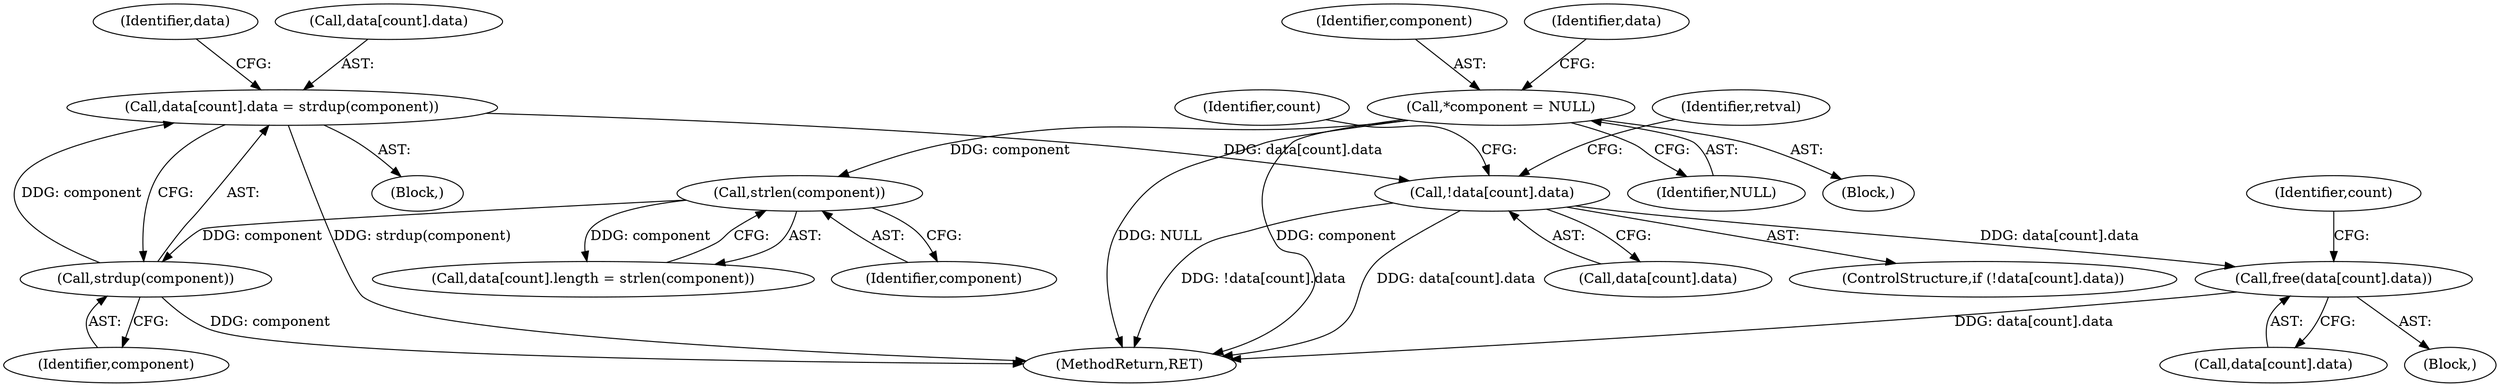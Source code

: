 digraph "0_krb5_f0c094a1b745d91ef2f9a4eae2149aac026a5789@API" {
"1000207" [label="(Call,data[count].data = strdup(component))"];
"1000213" [label="(Call,strdup(component))"];
"1000205" [label="(Call,strlen(component))"];
"1000131" [label="(Call,*component = NULL)"];
"1000216" [label="(Call,!data[count].data)"];
"1000274" [label="(Call,free(data[count].data))"];
"1000214" [label="(Identifier,component)"];
"1000219" [label="(Identifier,data)"];
"1000199" [label="(Call,data[count].length = strlen(component))"];
"1000217" [label="(Call,data[count].data)"];
"1000274" [label="(Call,free(data[count].data))"];
"1000213" [label="(Call,strdup(component))"];
"1000271" [label="(Identifier,count)"];
"1000207" [label="(Call,data[count].data = strdup(component))"];
"1000216" [label="(Call,!data[count].data)"];
"1000286" [label="(MethodReturn,RET)"];
"1000208" [label="(Call,data[count].data)"];
"1000132" [label="(Identifier,component)"];
"1000224" [label="(Identifier,retval)"];
"1000273" [label="(Block,)"];
"1000206" [label="(Identifier,component)"];
"1000215" [label="(ControlStructure,if (!data[count].data))"];
"1000135" [label="(Identifier,data)"];
"1000198" [label="(Block,)"];
"1000133" [label="(Identifier,NULL)"];
"1000227" [label="(Identifier,count)"];
"1000109" [label="(Block,)"];
"1000275" [label="(Call,data[count].data)"];
"1000205" [label="(Call,strlen(component))"];
"1000131" [label="(Call,*component = NULL)"];
"1000207" -> "1000198"  [label="AST: "];
"1000207" -> "1000213"  [label="CFG: "];
"1000208" -> "1000207"  [label="AST: "];
"1000213" -> "1000207"  [label="AST: "];
"1000219" -> "1000207"  [label="CFG: "];
"1000207" -> "1000286"  [label="DDG: strdup(component)"];
"1000213" -> "1000207"  [label="DDG: component"];
"1000207" -> "1000216"  [label="DDG: data[count].data"];
"1000213" -> "1000214"  [label="CFG: "];
"1000214" -> "1000213"  [label="AST: "];
"1000213" -> "1000286"  [label="DDG: component"];
"1000205" -> "1000213"  [label="DDG: component"];
"1000205" -> "1000199"  [label="AST: "];
"1000205" -> "1000206"  [label="CFG: "];
"1000206" -> "1000205"  [label="AST: "];
"1000199" -> "1000205"  [label="CFG: "];
"1000205" -> "1000199"  [label="DDG: component"];
"1000131" -> "1000205"  [label="DDG: component"];
"1000131" -> "1000109"  [label="AST: "];
"1000131" -> "1000133"  [label="CFG: "];
"1000132" -> "1000131"  [label="AST: "];
"1000133" -> "1000131"  [label="AST: "];
"1000135" -> "1000131"  [label="CFG: "];
"1000131" -> "1000286"  [label="DDG: NULL"];
"1000131" -> "1000286"  [label="DDG: component"];
"1000216" -> "1000215"  [label="AST: "];
"1000216" -> "1000217"  [label="CFG: "];
"1000217" -> "1000216"  [label="AST: "];
"1000224" -> "1000216"  [label="CFG: "];
"1000227" -> "1000216"  [label="CFG: "];
"1000216" -> "1000286"  [label="DDG: !data[count].data"];
"1000216" -> "1000286"  [label="DDG: data[count].data"];
"1000216" -> "1000274"  [label="DDG: data[count].data"];
"1000274" -> "1000273"  [label="AST: "];
"1000274" -> "1000275"  [label="CFG: "];
"1000275" -> "1000274"  [label="AST: "];
"1000271" -> "1000274"  [label="CFG: "];
"1000274" -> "1000286"  [label="DDG: data[count].data"];
}
